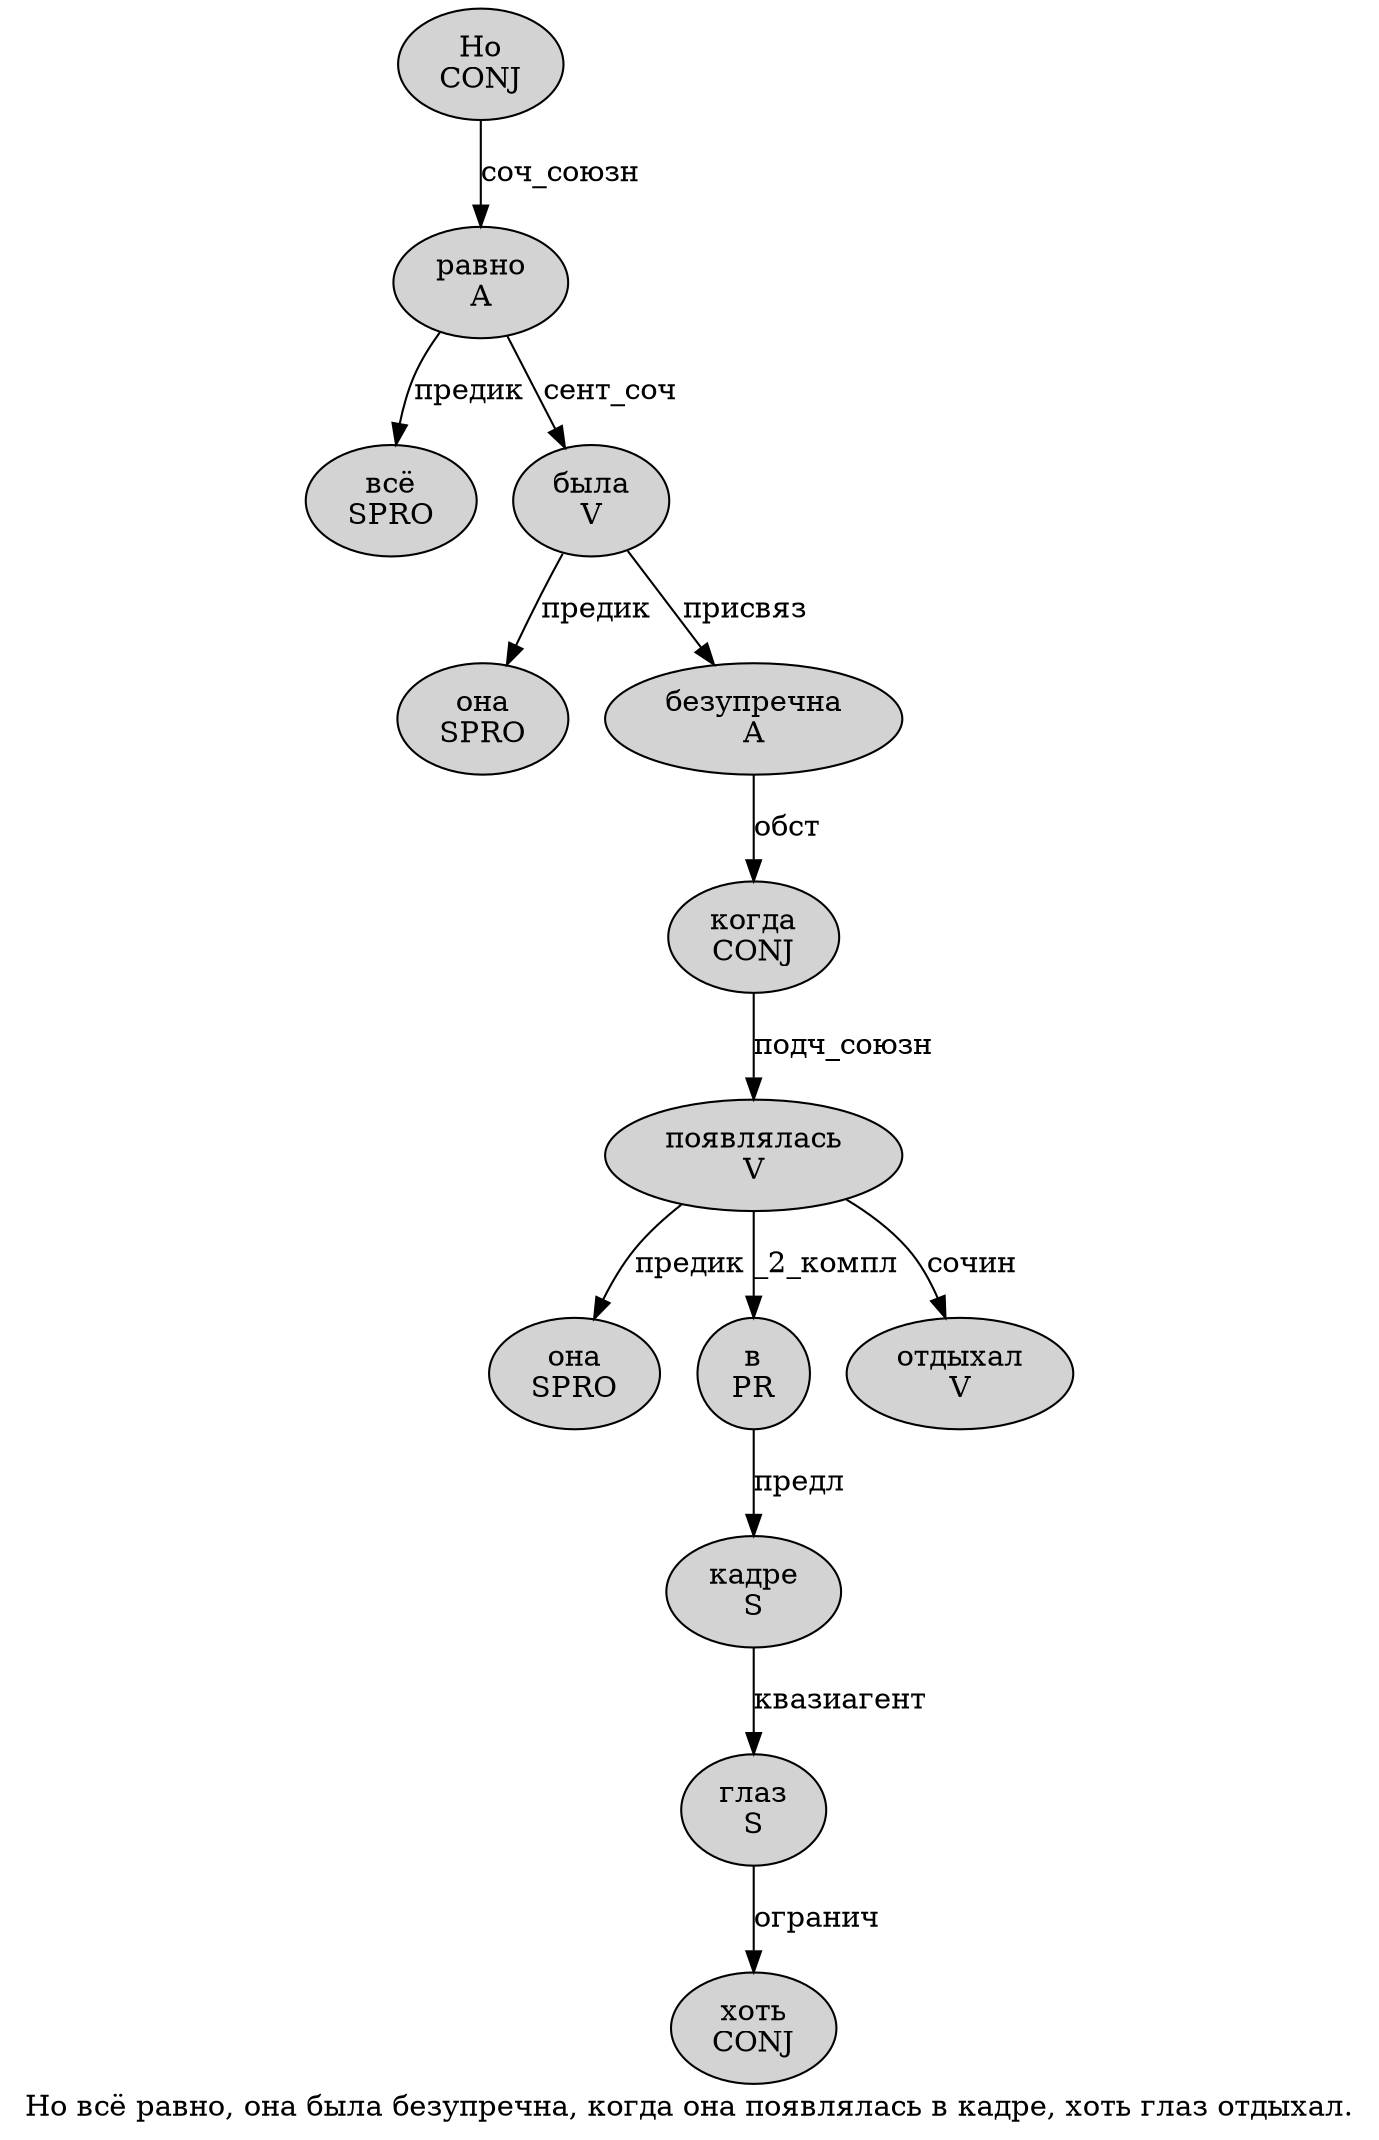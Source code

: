 digraph SENTENCE_2335 {
	graph [label="Но всё равно, она была безупречна, когда она появлялась в кадре, хоть глаз отдыхал."]
	node [style=filled]
		0 [label="Но
CONJ" color="" fillcolor=lightgray penwidth=1 shape=ellipse]
		1 [label="всё
SPRO" color="" fillcolor=lightgray penwidth=1 shape=ellipse]
		2 [label="равно
A" color="" fillcolor=lightgray penwidth=1 shape=ellipse]
		4 [label="она
SPRO" color="" fillcolor=lightgray penwidth=1 shape=ellipse]
		5 [label="была
V" color="" fillcolor=lightgray penwidth=1 shape=ellipse]
		6 [label="безупречна
A" color="" fillcolor=lightgray penwidth=1 shape=ellipse]
		8 [label="когда
CONJ" color="" fillcolor=lightgray penwidth=1 shape=ellipse]
		9 [label="она
SPRO" color="" fillcolor=lightgray penwidth=1 shape=ellipse]
		10 [label="появлялась
V" color="" fillcolor=lightgray penwidth=1 shape=ellipse]
		11 [label="в
PR" color="" fillcolor=lightgray penwidth=1 shape=ellipse]
		12 [label="кадре
S" color="" fillcolor=lightgray penwidth=1 shape=ellipse]
		14 [label="хоть
CONJ" color="" fillcolor=lightgray penwidth=1 shape=ellipse]
		15 [label="глаз
S" color="" fillcolor=lightgray penwidth=1 shape=ellipse]
		16 [label="отдыхал
V" color="" fillcolor=lightgray penwidth=1 shape=ellipse]
			11 -> 12 [label="предл"]
			6 -> 8 [label="обст"]
			12 -> 15 [label="квазиагент"]
			10 -> 9 [label="предик"]
			10 -> 11 [label="_2_компл"]
			10 -> 16 [label="сочин"]
			15 -> 14 [label="огранич"]
			2 -> 1 [label="предик"]
			2 -> 5 [label="сент_соч"]
			0 -> 2 [label="соч_союзн"]
			8 -> 10 [label="подч_союзн"]
			5 -> 4 [label="предик"]
			5 -> 6 [label="присвяз"]
}